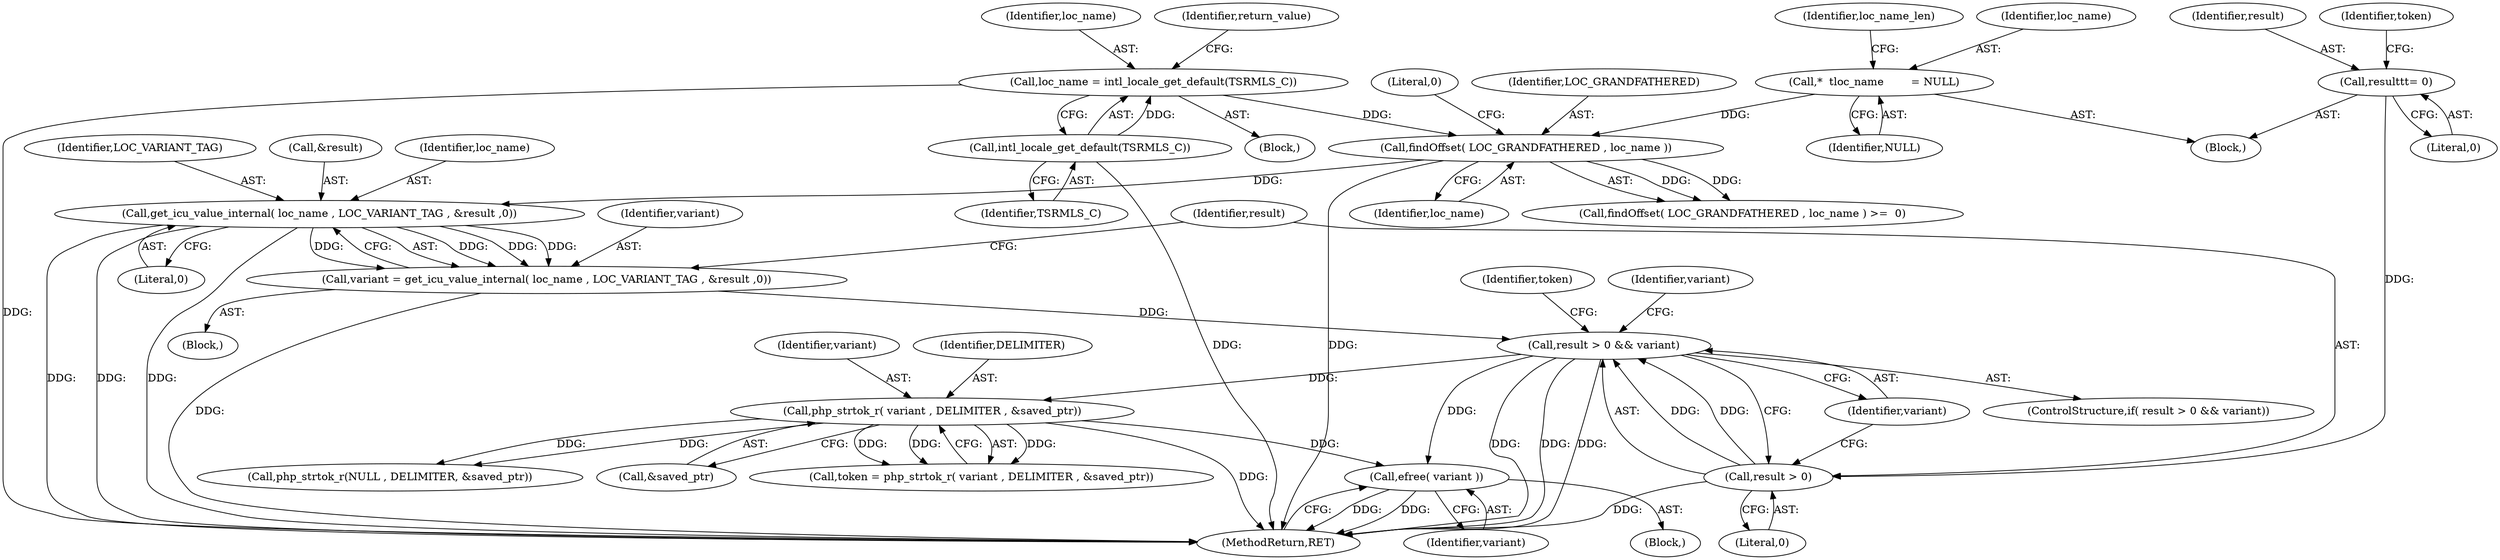 digraph "1_php-src_97eff7eb57fc2320c267a949cffd622c38712484?w=1_9@API" {
"1000205" [label="(Call,efree( variant ))"];
"1000171" [label="(Call,php_strtok_r( variant , DELIMITER , &saved_ptr))"];
"1000163" [label="(Call,result > 0 && variant)"];
"1000164" [label="(Call,result > 0)"];
"1000117" [label="(Call,result\t\t= 0)"];
"1000154" [label="(Call,variant = get_icu_value_internal( loc_name , LOC_VARIANT_TAG , &result ,0))"];
"1000156" [label="(Call,get_icu_value_internal( loc_name , LOC_VARIANT_TAG , &result ,0))"];
"1000147" [label="(Call,findOffset( LOC_GRANDFATHERED , loc_name ))"];
"1000139" [label="(Call,loc_name = intl_locale_get_default(TSRMLS_C))"];
"1000141" [label="(Call,intl_locale_get_default(TSRMLS_C))"];
"1000109" [label="(Call,*  \tloc_name        = NULL)"];
"1000142" [label="(Identifier,TSRMLS_C)"];
"1000118" [label="(Identifier,result)"];
"1000170" [label="(Identifier,token)"];
"1000149" [label="(Identifier,loc_name)"];
"1000139" [label="(Call,loc_name = intl_locale_get_default(TSRMLS_C))"];
"1000111" [label="(Identifier,NULL)"];
"1000161" [label="(Literal,0)"];
"1000119" [label="(Literal,0)"];
"1000158" [label="(Identifier,LOC_VARIANT_TAG)"];
"1000207" [label="(MethodReturn,RET)"];
"1000165" [label="(Identifier,result)"];
"1000163" [label="(Call,result > 0 && variant)"];
"1000114" [label="(Identifier,loc_name_len)"];
"1000169" [label="(Call,token = php_strtok_r( variant , DELIMITER , &saved_ptr))"];
"1000172" [label="(Identifier,variant)"];
"1000162" [label="(ControlStructure,if( result > 0 && variant))"];
"1000203" [label="(Identifier,variant)"];
"1000159" [label="(Call,&result)"];
"1000167" [label="(Identifier,variant)"];
"1000156" [label="(Call,get_icu_value_internal( loc_name , LOC_VARIANT_TAG , &result ,0))"];
"1000157" [label="(Identifier,loc_name)"];
"1000171" [label="(Call,php_strtok_r( variant , DELIMITER , &saved_ptr))"];
"1000122" [label="(Identifier,token)"];
"1000155" [label="(Identifier,variant)"];
"1000173" [label="(Identifier,DELIMITER)"];
"1000140" [label="(Identifier,loc_name)"];
"1000206" [label="(Identifier,variant)"];
"1000144" [label="(Identifier,return_value)"];
"1000153" [label="(Block,)"];
"1000186" [label="(Call,php_strtok_r(NULL , DELIMITER, &saved_ptr))"];
"1000117" [label="(Call,result\t\t= 0)"];
"1000147" [label="(Call,findOffset( LOC_GRANDFATHERED , loc_name ))"];
"1000174" [label="(Call,&saved_ptr)"];
"1000141" [label="(Call,intl_locale_get_default(TSRMLS_C))"];
"1000150" [label="(Literal,0)"];
"1000110" [label="(Identifier,loc_name)"];
"1000166" [label="(Literal,0)"];
"1000107" [label="(Block,)"];
"1000109" [label="(Call,*  \tloc_name        = NULL)"];
"1000138" [label="(Block,)"];
"1000204" [label="(Block,)"];
"1000205" [label="(Call,efree( variant ))"];
"1000164" [label="(Call,result > 0)"];
"1000146" [label="(Call,findOffset( LOC_GRANDFATHERED , loc_name ) >=  0)"];
"1000148" [label="(Identifier,LOC_GRANDFATHERED)"];
"1000154" [label="(Call,variant = get_icu_value_internal( loc_name , LOC_VARIANT_TAG , &result ,0))"];
"1000205" -> "1000204"  [label="AST: "];
"1000205" -> "1000206"  [label="CFG: "];
"1000206" -> "1000205"  [label="AST: "];
"1000207" -> "1000205"  [label="CFG: "];
"1000205" -> "1000207"  [label="DDG: "];
"1000205" -> "1000207"  [label="DDG: "];
"1000171" -> "1000205"  [label="DDG: "];
"1000163" -> "1000205"  [label="DDG: "];
"1000171" -> "1000169"  [label="AST: "];
"1000171" -> "1000174"  [label="CFG: "];
"1000172" -> "1000171"  [label="AST: "];
"1000173" -> "1000171"  [label="AST: "];
"1000174" -> "1000171"  [label="AST: "];
"1000169" -> "1000171"  [label="CFG: "];
"1000171" -> "1000207"  [label="DDG: "];
"1000171" -> "1000169"  [label="DDG: "];
"1000171" -> "1000169"  [label="DDG: "];
"1000171" -> "1000169"  [label="DDG: "];
"1000163" -> "1000171"  [label="DDG: "];
"1000171" -> "1000186"  [label="DDG: "];
"1000171" -> "1000186"  [label="DDG: "];
"1000163" -> "1000162"  [label="AST: "];
"1000163" -> "1000164"  [label="CFG: "];
"1000163" -> "1000167"  [label="CFG: "];
"1000164" -> "1000163"  [label="AST: "];
"1000167" -> "1000163"  [label="AST: "];
"1000170" -> "1000163"  [label="CFG: "];
"1000203" -> "1000163"  [label="CFG: "];
"1000163" -> "1000207"  [label="DDG: "];
"1000163" -> "1000207"  [label="DDG: "];
"1000163" -> "1000207"  [label="DDG: "];
"1000164" -> "1000163"  [label="DDG: "];
"1000164" -> "1000163"  [label="DDG: "];
"1000154" -> "1000163"  [label="DDG: "];
"1000164" -> "1000166"  [label="CFG: "];
"1000165" -> "1000164"  [label="AST: "];
"1000166" -> "1000164"  [label="AST: "];
"1000167" -> "1000164"  [label="CFG: "];
"1000164" -> "1000207"  [label="DDG: "];
"1000117" -> "1000164"  [label="DDG: "];
"1000117" -> "1000107"  [label="AST: "];
"1000117" -> "1000119"  [label="CFG: "];
"1000118" -> "1000117"  [label="AST: "];
"1000119" -> "1000117"  [label="AST: "];
"1000122" -> "1000117"  [label="CFG: "];
"1000154" -> "1000153"  [label="AST: "];
"1000154" -> "1000156"  [label="CFG: "];
"1000155" -> "1000154"  [label="AST: "];
"1000156" -> "1000154"  [label="AST: "];
"1000165" -> "1000154"  [label="CFG: "];
"1000154" -> "1000207"  [label="DDG: "];
"1000156" -> "1000154"  [label="DDG: "];
"1000156" -> "1000154"  [label="DDG: "];
"1000156" -> "1000154"  [label="DDG: "];
"1000156" -> "1000154"  [label="DDG: "];
"1000156" -> "1000161"  [label="CFG: "];
"1000157" -> "1000156"  [label="AST: "];
"1000158" -> "1000156"  [label="AST: "];
"1000159" -> "1000156"  [label="AST: "];
"1000161" -> "1000156"  [label="AST: "];
"1000156" -> "1000207"  [label="DDG: "];
"1000156" -> "1000207"  [label="DDG: "];
"1000156" -> "1000207"  [label="DDG: "];
"1000147" -> "1000156"  [label="DDG: "];
"1000147" -> "1000146"  [label="AST: "];
"1000147" -> "1000149"  [label="CFG: "];
"1000148" -> "1000147"  [label="AST: "];
"1000149" -> "1000147"  [label="AST: "];
"1000150" -> "1000147"  [label="CFG: "];
"1000147" -> "1000207"  [label="DDG: "];
"1000147" -> "1000146"  [label="DDG: "];
"1000147" -> "1000146"  [label="DDG: "];
"1000139" -> "1000147"  [label="DDG: "];
"1000109" -> "1000147"  [label="DDG: "];
"1000139" -> "1000138"  [label="AST: "];
"1000139" -> "1000141"  [label="CFG: "];
"1000140" -> "1000139"  [label="AST: "];
"1000141" -> "1000139"  [label="AST: "];
"1000144" -> "1000139"  [label="CFG: "];
"1000139" -> "1000207"  [label="DDG: "];
"1000141" -> "1000139"  [label="DDG: "];
"1000141" -> "1000142"  [label="CFG: "];
"1000142" -> "1000141"  [label="AST: "];
"1000141" -> "1000207"  [label="DDG: "];
"1000109" -> "1000107"  [label="AST: "];
"1000109" -> "1000111"  [label="CFG: "];
"1000110" -> "1000109"  [label="AST: "];
"1000111" -> "1000109"  [label="AST: "];
"1000114" -> "1000109"  [label="CFG: "];
}

